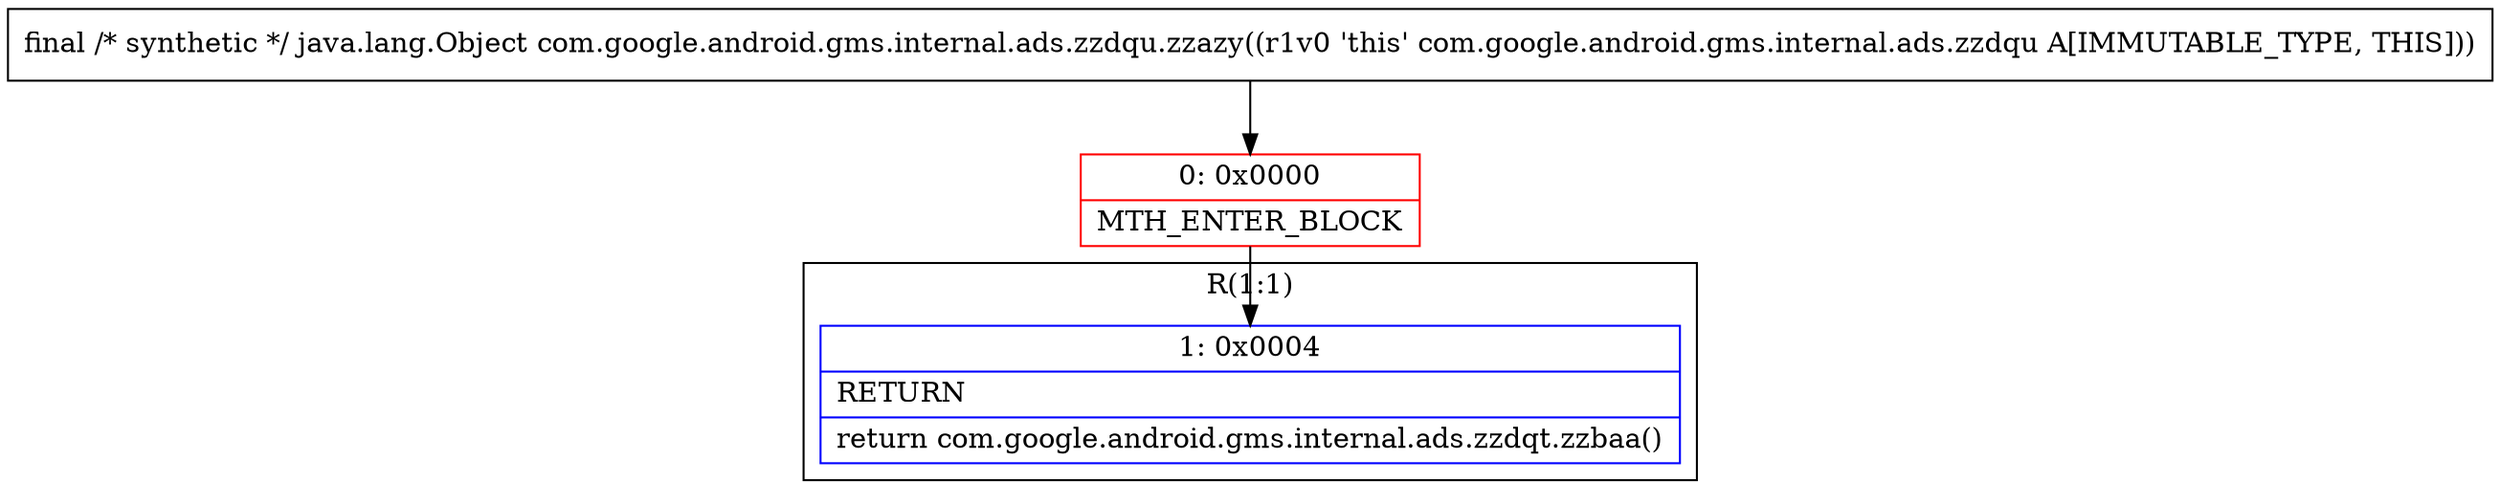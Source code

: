 digraph "CFG forcom.google.android.gms.internal.ads.zzdqu.zzazy()Ljava\/lang\/Object;" {
subgraph cluster_Region_2008402853 {
label = "R(1:1)";
node [shape=record,color=blue];
Node_1 [shape=record,label="{1\:\ 0x0004|RETURN\l|return com.google.android.gms.internal.ads.zzdqt.zzbaa()\l}"];
}
Node_0 [shape=record,color=red,label="{0\:\ 0x0000|MTH_ENTER_BLOCK\l}"];
MethodNode[shape=record,label="{final \/* synthetic *\/ java.lang.Object com.google.android.gms.internal.ads.zzdqu.zzazy((r1v0 'this' com.google.android.gms.internal.ads.zzdqu A[IMMUTABLE_TYPE, THIS])) }"];
MethodNode -> Node_0;
Node_0 -> Node_1;
}


